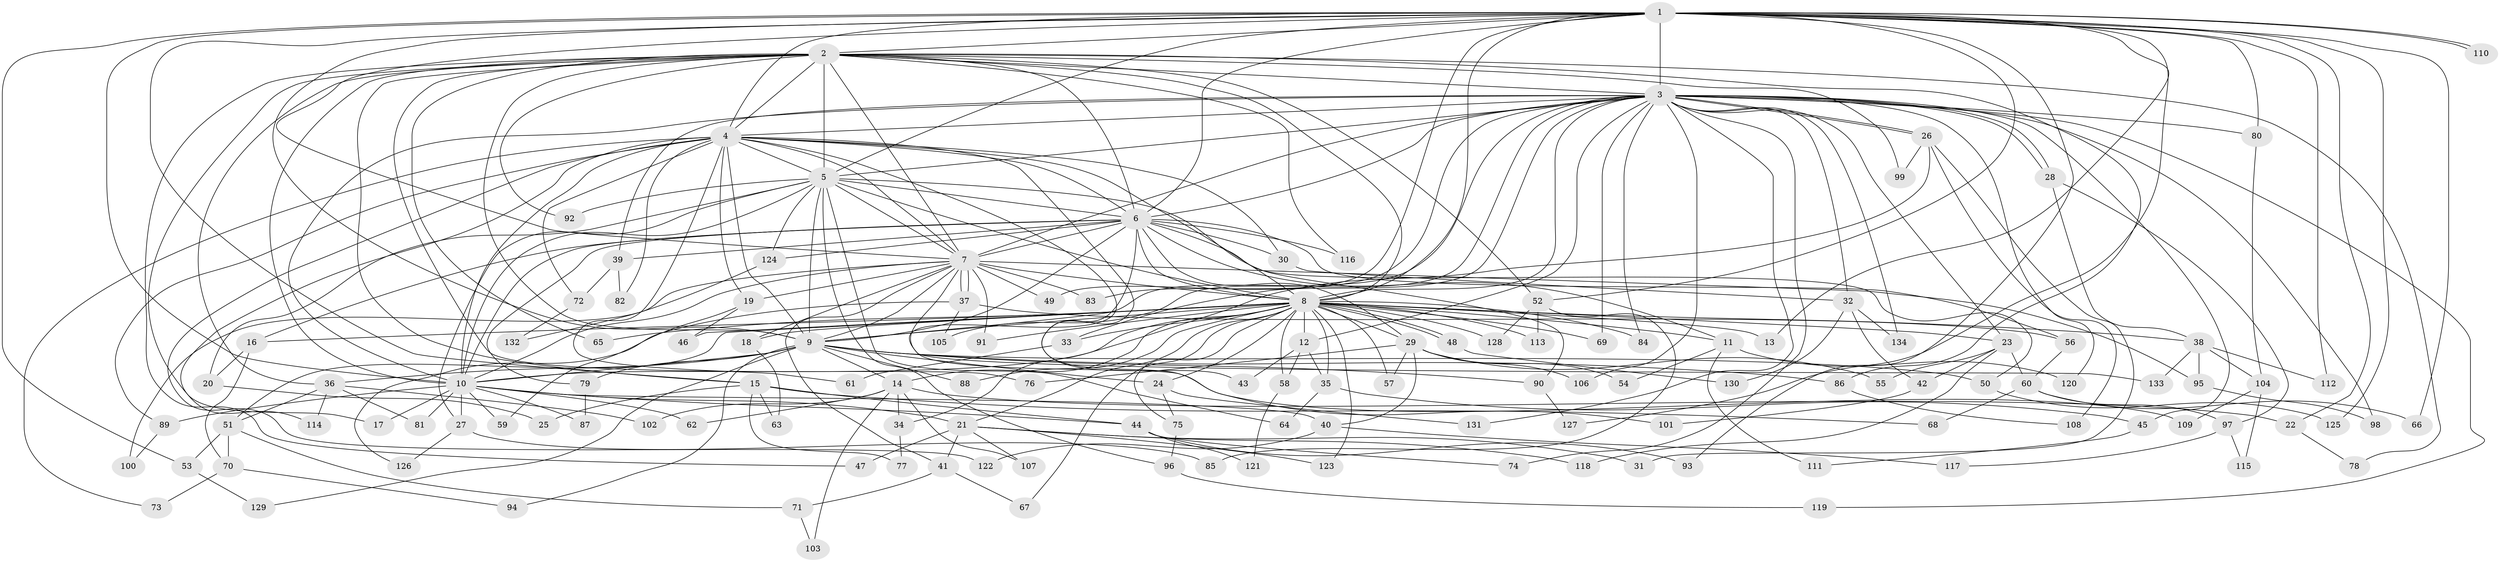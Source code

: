 // Generated by graph-tools (version 1.1) at 2025/01/03/09/25 03:01:25]
// undirected, 134 vertices, 293 edges
graph export_dot {
graph [start="1"]
  node [color=gray90,style=filled];
  1;
  2;
  3;
  4;
  5;
  6;
  7;
  8;
  9;
  10;
  11;
  12;
  13;
  14;
  15;
  16;
  17;
  18;
  19;
  20;
  21;
  22;
  23;
  24;
  25;
  26;
  27;
  28;
  29;
  30;
  31;
  32;
  33;
  34;
  35;
  36;
  37;
  38;
  39;
  40;
  41;
  42;
  43;
  44;
  45;
  46;
  47;
  48;
  49;
  50;
  51;
  52;
  53;
  54;
  55;
  56;
  57;
  58;
  59;
  60;
  61;
  62;
  63;
  64;
  65;
  66;
  67;
  68;
  69;
  70;
  71;
  72;
  73;
  74;
  75;
  76;
  77;
  78;
  79;
  80;
  81;
  82;
  83;
  84;
  85;
  86;
  87;
  88;
  89;
  90;
  91;
  92;
  93;
  94;
  95;
  96;
  97;
  98;
  99;
  100;
  101;
  102;
  103;
  104;
  105;
  106;
  107;
  108;
  109;
  110;
  111;
  112;
  113;
  114;
  115;
  116;
  117;
  118;
  119;
  120;
  121;
  122;
  123;
  124;
  125;
  126;
  127;
  128;
  129;
  130;
  131;
  132;
  133;
  134;
  1 -- 2;
  1 -- 3;
  1 -- 4;
  1 -- 5;
  1 -- 6;
  1 -- 7;
  1 -- 8;
  1 -- 9;
  1 -- 10;
  1 -- 13;
  1 -- 15;
  1 -- 22;
  1 -- 49;
  1 -- 52;
  1 -- 53;
  1 -- 66;
  1 -- 80;
  1 -- 93;
  1 -- 110;
  1 -- 110;
  1 -- 112;
  1 -- 125;
  1 -- 127;
  2 -- 3;
  2 -- 4;
  2 -- 5;
  2 -- 6;
  2 -- 7;
  2 -- 8;
  2 -- 9;
  2 -- 10;
  2 -- 15;
  2 -- 17;
  2 -- 36;
  2 -- 47;
  2 -- 52;
  2 -- 65;
  2 -- 76;
  2 -- 78;
  2 -- 86;
  2 -- 92;
  2 -- 99;
  2 -- 116;
  3 -- 4;
  3 -- 5;
  3 -- 6;
  3 -- 7;
  3 -- 8;
  3 -- 9;
  3 -- 10;
  3 -- 12;
  3 -- 23;
  3 -- 26;
  3 -- 26;
  3 -- 28;
  3 -- 28;
  3 -- 32;
  3 -- 33;
  3 -- 39;
  3 -- 45;
  3 -- 69;
  3 -- 74;
  3 -- 80;
  3 -- 83;
  3 -- 84;
  3 -- 98;
  3 -- 105;
  3 -- 106;
  3 -- 119;
  3 -- 120;
  3 -- 131;
  3 -- 134;
  4 -- 5;
  4 -- 6;
  4 -- 7;
  4 -- 8;
  4 -- 9;
  4 -- 10;
  4 -- 19;
  4 -- 30;
  4 -- 43;
  4 -- 61;
  4 -- 72;
  4 -- 73;
  4 -- 82;
  4 -- 89;
  4 -- 109;
  4 -- 114;
  4 -- 122;
  5 -- 6;
  5 -- 7;
  5 -- 8;
  5 -- 9;
  5 -- 10;
  5 -- 20;
  5 -- 27;
  5 -- 64;
  5 -- 90;
  5 -- 92;
  5 -- 96;
  5 -- 124;
  6 -- 7;
  6 -- 8;
  6 -- 9;
  6 -- 10;
  6 -- 11;
  6 -- 16;
  6 -- 29;
  6 -- 30;
  6 -- 39;
  6 -- 50;
  6 -- 56;
  6 -- 79;
  6 -- 101;
  6 -- 116;
  6 -- 124;
  7 -- 8;
  7 -- 9;
  7 -- 10;
  7 -- 18;
  7 -- 19;
  7 -- 37;
  7 -- 37;
  7 -- 41;
  7 -- 49;
  7 -- 83;
  7 -- 91;
  7 -- 95;
  7 -- 100;
  7 -- 133;
  8 -- 9;
  8 -- 10;
  8 -- 11;
  8 -- 12;
  8 -- 13;
  8 -- 14;
  8 -- 16;
  8 -- 18;
  8 -- 21;
  8 -- 23;
  8 -- 24;
  8 -- 29;
  8 -- 33;
  8 -- 35;
  8 -- 38;
  8 -- 46;
  8 -- 48;
  8 -- 48;
  8 -- 51;
  8 -- 57;
  8 -- 58;
  8 -- 65;
  8 -- 67;
  8 -- 69;
  8 -- 75;
  8 -- 84;
  8 -- 88;
  8 -- 91;
  8 -- 113;
  8 -- 123;
  8 -- 128;
  9 -- 10;
  9 -- 14;
  9 -- 24;
  9 -- 36;
  9 -- 50;
  9 -- 79;
  9 -- 86;
  9 -- 88;
  9 -- 90;
  9 -- 94;
  9 -- 129;
  10 -- 17;
  10 -- 21;
  10 -- 27;
  10 -- 40;
  10 -- 44;
  10 -- 59;
  10 -- 62;
  10 -- 81;
  10 -- 87;
  10 -- 89;
  11 -- 54;
  11 -- 111;
  11 -- 120;
  12 -- 35;
  12 -- 43;
  12 -- 58;
  14 -- 22;
  14 -- 34;
  14 -- 62;
  14 -- 102;
  14 -- 103;
  14 -- 107;
  15 -- 25;
  15 -- 44;
  15 -- 63;
  15 -- 68;
  15 -- 77;
  16 -- 20;
  16 -- 70;
  18 -- 63;
  19 -- 46;
  19 -- 59;
  20 -- 25;
  21 -- 31;
  21 -- 41;
  21 -- 47;
  21 -- 107;
  21 -- 118;
  21 -- 123;
  22 -- 78;
  23 -- 42;
  23 -- 55;
  23 -- 60;
  23 -- 118;
  24 -- 75;
  24 -- 131;
  26 -- 31;
  26 -- 34;
  26 -- 99;
  26 -- 108;
  27 -- 85;
  27 -- 126;
  28 -- 38;
  28 -- 97;
  29 -- 40;
  29 -- 54;
  29 -- 55;
  29 -- 57;
  29 -- 76;
  29 -- 106;
  30 -- 32;
  32 -- 42;
  32 -- 130;
  32 -- 134;
  33 -- 61;
  34 -- 77;
  35 -- 45;
  35 -- 64;
  36 -- 51;
  36 -- 81;
  36 -- 102;
  36 -- 114;
  37 -- 56;
  37 -- 105;
  37 -- 126;
  38 -- 95;
  38 -- 104;
  38 -- 112;
  38 -- 133;
  39 -- 72;
  39 -- 82;
  40 -- 117;
  40 -- 122;
  41 -- 67;
  41 -- 71;
  42 -- 101;
  44 -- 74;
  44 -- 93;
  44 -- 121;
  45 -- 111;
  48 -- 130;
  50 -- 125;
  51 -- 53;
  51 -- 70;
  51 -- 71;
  52 -- 85;
  52 -- 113;
  52 -- 128;
  53 -- 129;
  56 -- 60;
  58 -- 121;
  60 -- 66;
  60 -- 68;
  60 -- 97;
  70 -- 73;
  70 -- 94;
  71 -- 103;
  72 -- 132;
  75 -- 96;
  79 -- 87;
  80 -- 104;
  86 -- 108;
  89 -- 100;
  90 -- 127;
  95 -- 98;
  96 -- 119;
  97 -- 115;
  97 -- 117;
  104 -- 109;
  104 -- 115;
  124 -- 132;
}
